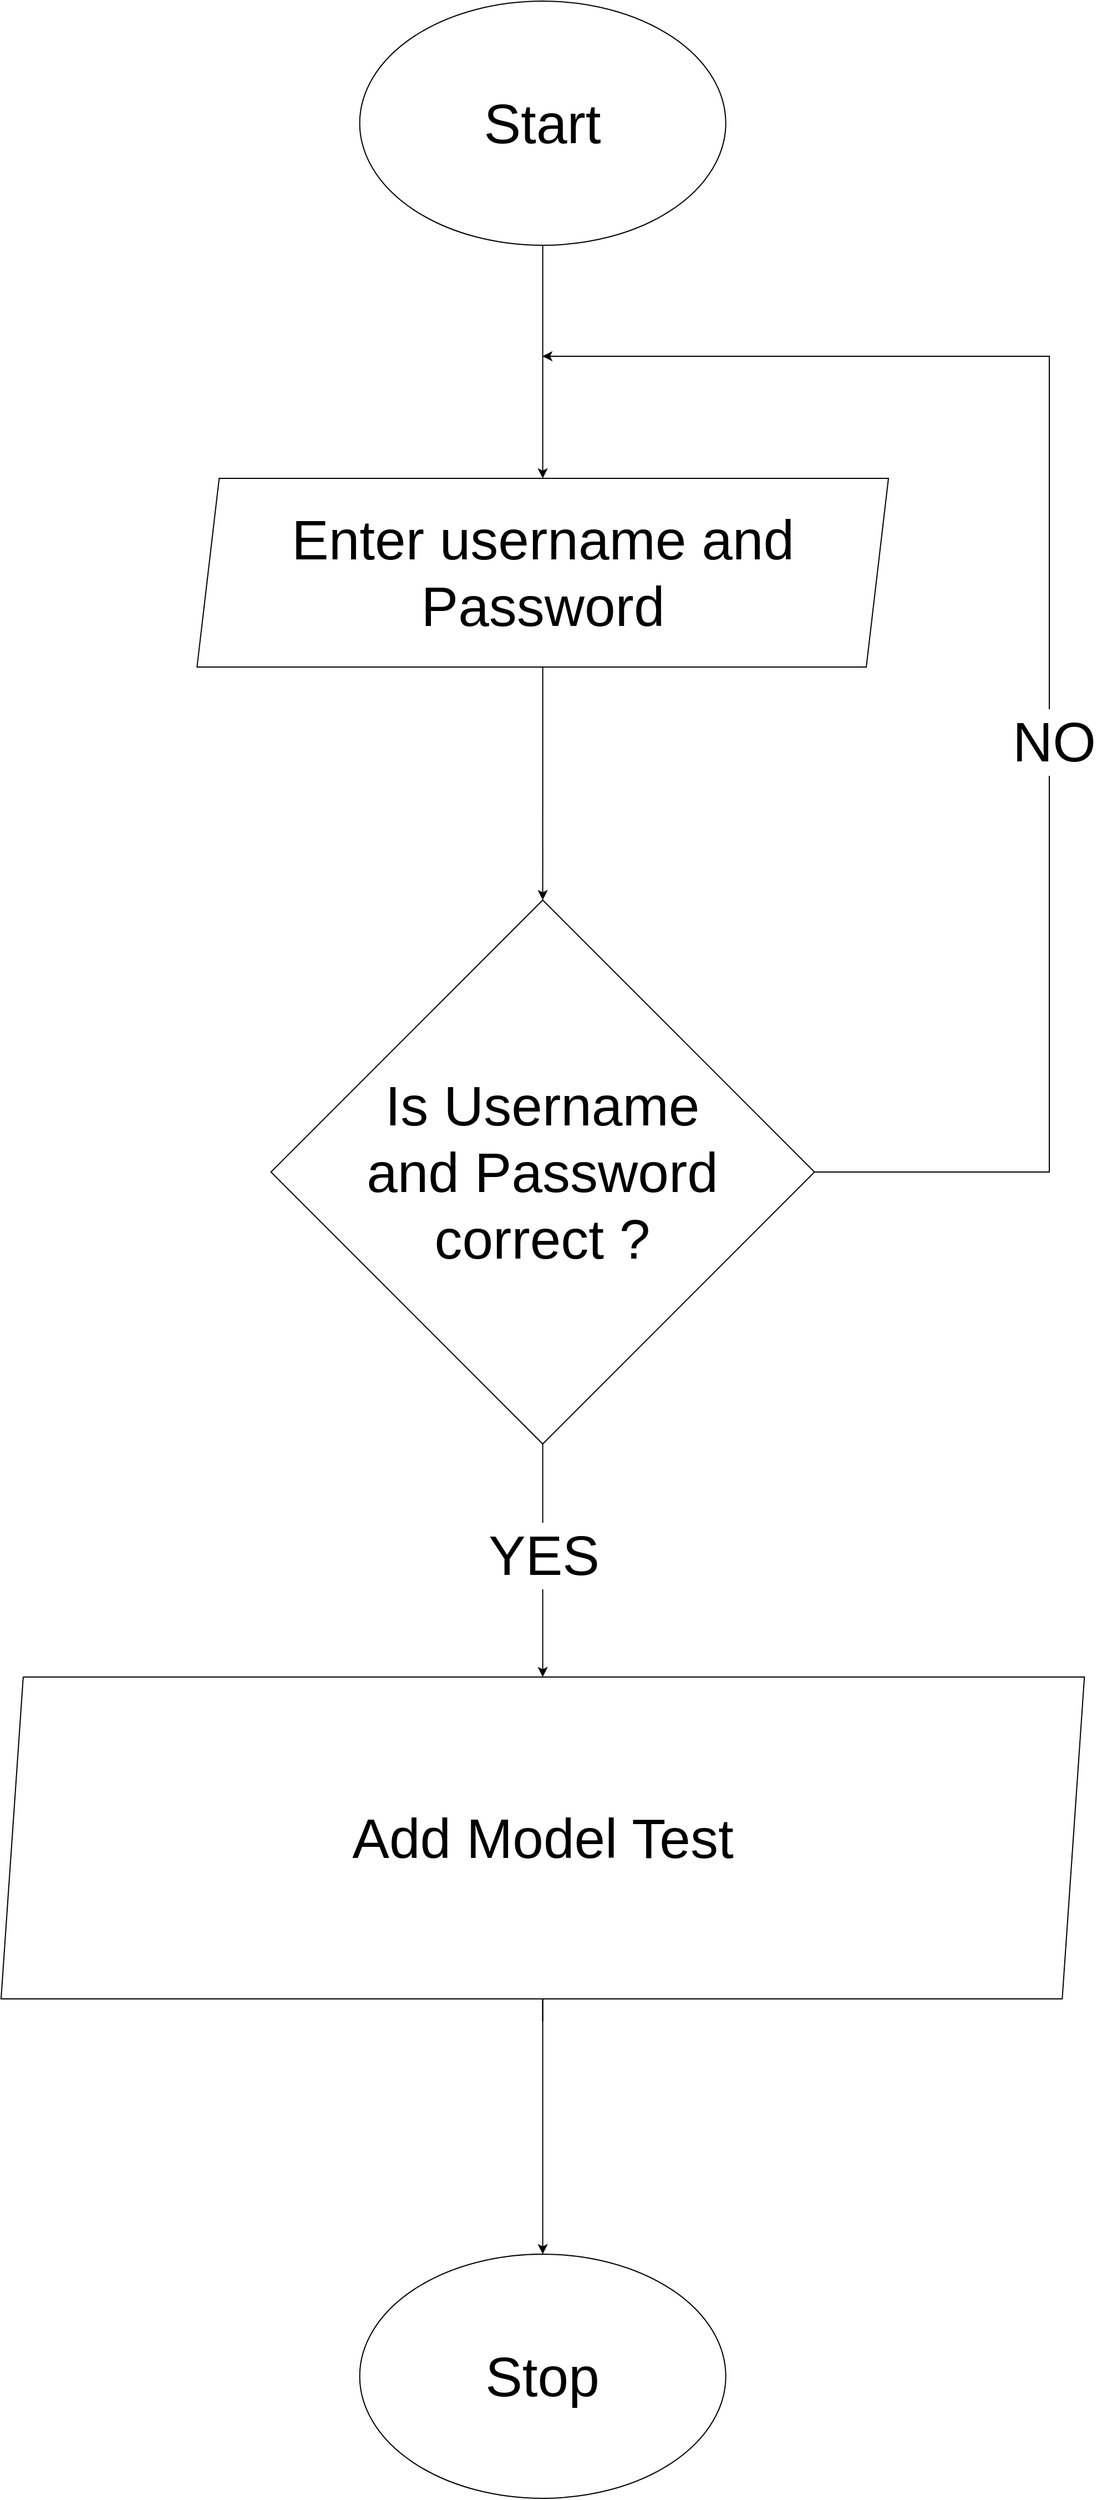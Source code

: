 <mxfile version="21.2.1" type="device">
  <diagram name="Page-1" id="-rXXLq7zks7h2L_Nql-0">
    <mxGraphModel dx="2869" dy="1851" grid="1" gridSize="10" guides="1" tooltips="1" connect="1" arrows="1" fold="1" page="0" pageScale="1" pageWidth="850" pageHeight="1100" math="0" shadow="0">
      <root>
        <mxCell id="0" />
        <mxCell id="1" parent="0" />
        <mxCell id="4Jj8VpBBIwu2APV6J5tJ-1" value="&lt;font style=&quot;font-size: 50px;&quot;&gt;Start&lt;/font&gt;" style="ellipse;whiteSpace=wrap;html=1;" vertex="1" parent="1">
          <mxGeometry x="178.3" y="-280" width="330.01" height="220" as="geometry" />
        </mxCell>
        <mxCell id="4Jj8VpBBIwu2APV6J5tJ-2" value="" style="endArrow=classic;html=1;rounded=0;exitX=0.5;exitY=1;exitDx=0;exitDy=0;entryX=0.5;entryY=0;entryDx=0;entryDy=0;" edge="1" parent="1" source="4Jj8VpBBIwu2APV6J5tJ-1" target="4Jj8VpBBIwu2APV6J5tJ-3">
          <mxGeometry width="50" height="50" relative="1" as="geometry">
            <mxPoint x="343.315" y="-11.25" as="sourcePoint" />
            <mxPoint x="343.31" y="150" as="targetPoint" />
          </mxGeometry>
        </mxCell>
        <mxCell id="4Jj8VpBBIwu2APV6J5tJ-3" value="&lt;font style=&quot;font-size: 50px;&quot;&gt;Enter username and&lt;br&gt;Password&lt;/font&gt;" style="shape=parallelogram;perimeter=parallelogramPerimeter;whiteSpace=wrap;html=1;fixedSize=1;" vertex="1" parent="1">
          <mxGeometry x="31.62" y="150" width="623.37" height="170" as="geometry" />
        </mxCell>
        <mxCell id="4Jj8VpBBIwu2APV6J5tJ-4" value="" style="endArrow=classic;html=1;rounded=0;exitX=0.5;exitY=1;exitDx=0;exitDy=0;entryX=0.5;entryY=0;entryDx=0;entryDy=0;" edge="1" parent="1" source="4Jj8VpBBIwu2APV6J5tJ-3" target="4Jj8VpBBIwu2APV6J5tJ-5">
          <mxGeometry width="50" height="50" relative="1" as="geometry">
            <mxPoint x="342.68" y="250" as="sourcePoint" />
            <mxPoint x="342.68" y="460" as="targetPoint" />
          </mxGeometry>
        </mxCell>
        <mxCell id="4Jj8VpBBIwu2APV6J5tJ-5" value="&lt;font style=&quot;font-size: 50px;&quot;&gt;Is Username&lt;br&gt;and Password&lt;br&gt;correct ?&lt;/font&gt;" style="rhombus;whiteSpace=wrap;html=1;" vertex="1" parent="1">
          <mxGeometry x="98.3" y="530" width="490" height="490" as="geometry" />
        </mxCell>
        <mxCell id="4Jj8VpBBIwu2APV6J5tJ-6" value="" style="endArrow=classic;html=1;rounded=0;exitX=0.5;exitY=1;exitDx=0;exitDy=0;entryX=0.5;entryY=0;entryDx=0;entryDy=0;" edge="1" parent="1" source="4Jj8VpBBIwu2APV6J5tJ-5" target="4Jj8VpBBIwu2APV6J5tJ-12">
          <mxGeometry width="50" height="50" relative="1" as="geometry">
            <mxPoint x="343.08" y="720" as="sourcePoint" />
            <mxPoint x="343.3" y="1230" as="targetPoint" />
          </mxGeometry>
        </mxCell>
        <mxCell id="4Jj8VpBBIwu2APV6J5tJ-7" value="&lt;font style=&quot;font-size: 50px;&quot;&gt;YES&lt;/font&gt;" style="edgeLabel;html=1;align=center;verticalAlign=middle;resizable=0;points=[];" vertex="1" connectable="0" parent="4Jj8VpBBIwu2APV6J5tJ-6">
          <mxGeometry x="-0.333" y="3" relative="1" as="geometry">
            <mxPoint x="-3" y="30" as="offset" />
          </mxGeometry>
        </mxCell>
        <mxCell id="4Jj8VpBBIwu2APV6J5tJ-8" value="" style="endArrow=classic;html=1;rounded=0;exitX=1;exitY=0.5;exitDx=0;exitDy=0;" edge="1" parent="1" source="4Jj8VpBBIwu2APV6J5tJ-5">
          <mxGeometry width="50" height="50" relative="1" as="geometry">
            <mxPoint x="460" y="370" as="sourcePoint" />
            <mxPoint x="343" y="40" as="targetPoint" />
            <Array as="points">
              <mxPoint x="800" y="775" />
              <mxPoint x="800" y="40" />
            </Array>
          </mxGeometry>
        </mxCell>
        <mxCell id="4Jj8VpBBIwu2APV6J5tJ-9" value="&lt;font style=&quot;font-size: 50px;&quot;&gt;NO&lt;/font&gt;" style="edgeLabel;html=1;align=center;verticalAlign=middle;resizable=0;points=[];" vertex="1" connectable="0" parent="4Jj8VpBBIwu2APV6J5tJ-8">
          <mxGeometry x="-0.147" y="-4" relative="1" as="geometry">
            <mxPoint y="-1" as="offset" />
          </mxGeometry>
        </mxCell>
        <mxCell id="4Jj8VpBBIwu2APV6J5tJ-10" value="" style="endArrow=classic;html=1;rounded=0;exitX=0.5;exitY=1;exitDx=0;exitDy=0;entryX=0.5;entryY=0;entryDx=0;entryDy=0;" edge="1" parent="1" source="4Jj8VpBBIwu2APV6J5tJ-12" target="4Jj8VpBBIwu2APV6J5tJ-15">
          <mxGeometry width="50" height="50" relative="1" as="geometry">
            <mxPoint x="343.3" y="1540" as="sourcePoint" />
            <mxPoint x="343.3" y="1750" as="targetPoint" />
          </mxGeometry>
        </mxCell>
        <mxCell id="4Jj8VpBBIwu2APV6J5tJ-11" value="" style="endArrow=classic;html=1;rounded=0;exitX=0.5;exitY=1;exitDx=0;exitDy=0;entryX=0.5;entryY=0;entryDx=0;entryDy=0;" edge="1" parent="1" target="4Jj8VpBBIwu2APV6J5tJ-12">
          <mxGeometry width="50" height="50" relative="1" as="geometry">
            <mxPoint x="343.3" y="1540" as="sourcePoint" />
            <mxPoint x="343" y="1750" as="targetPoint" />
          </mxGeometry>
        </mxCell>
        <mxCell id="4Jj8VpBBIwu2APV6J5tJ-12" value="&lt;font style=&quot;font-size: 50px;&quot;&gt;Add Model Test&lt;/font&gt;" style="shape=parallelogram;perimeter=parallelogramPerimeter;whiteSpace=wrap;html=1;fixedSize=1;" vertex="1" parent="1">
          <mxGeometry x="-145.05" y="1230" width="976.7" height="290" as="geometry" />
        </mxCell>
        <mxCell id="4Jj8VpBBIwu2APV6J5tJ-15" value="&lt;font style=&quot;font-size: 50px;&quot;&gt;Stop&lt;/font&gt;" style="ellipse;whiteSpace=wrap;html=1;" vertex="1" parent="1">
          <mxGeometry x="178.3" y="1750" width="330.01" height="220" as="geometry" />
        </mxCell>
      </root>
    </mxGraphModel>
  </diagram>
</mxfile>

